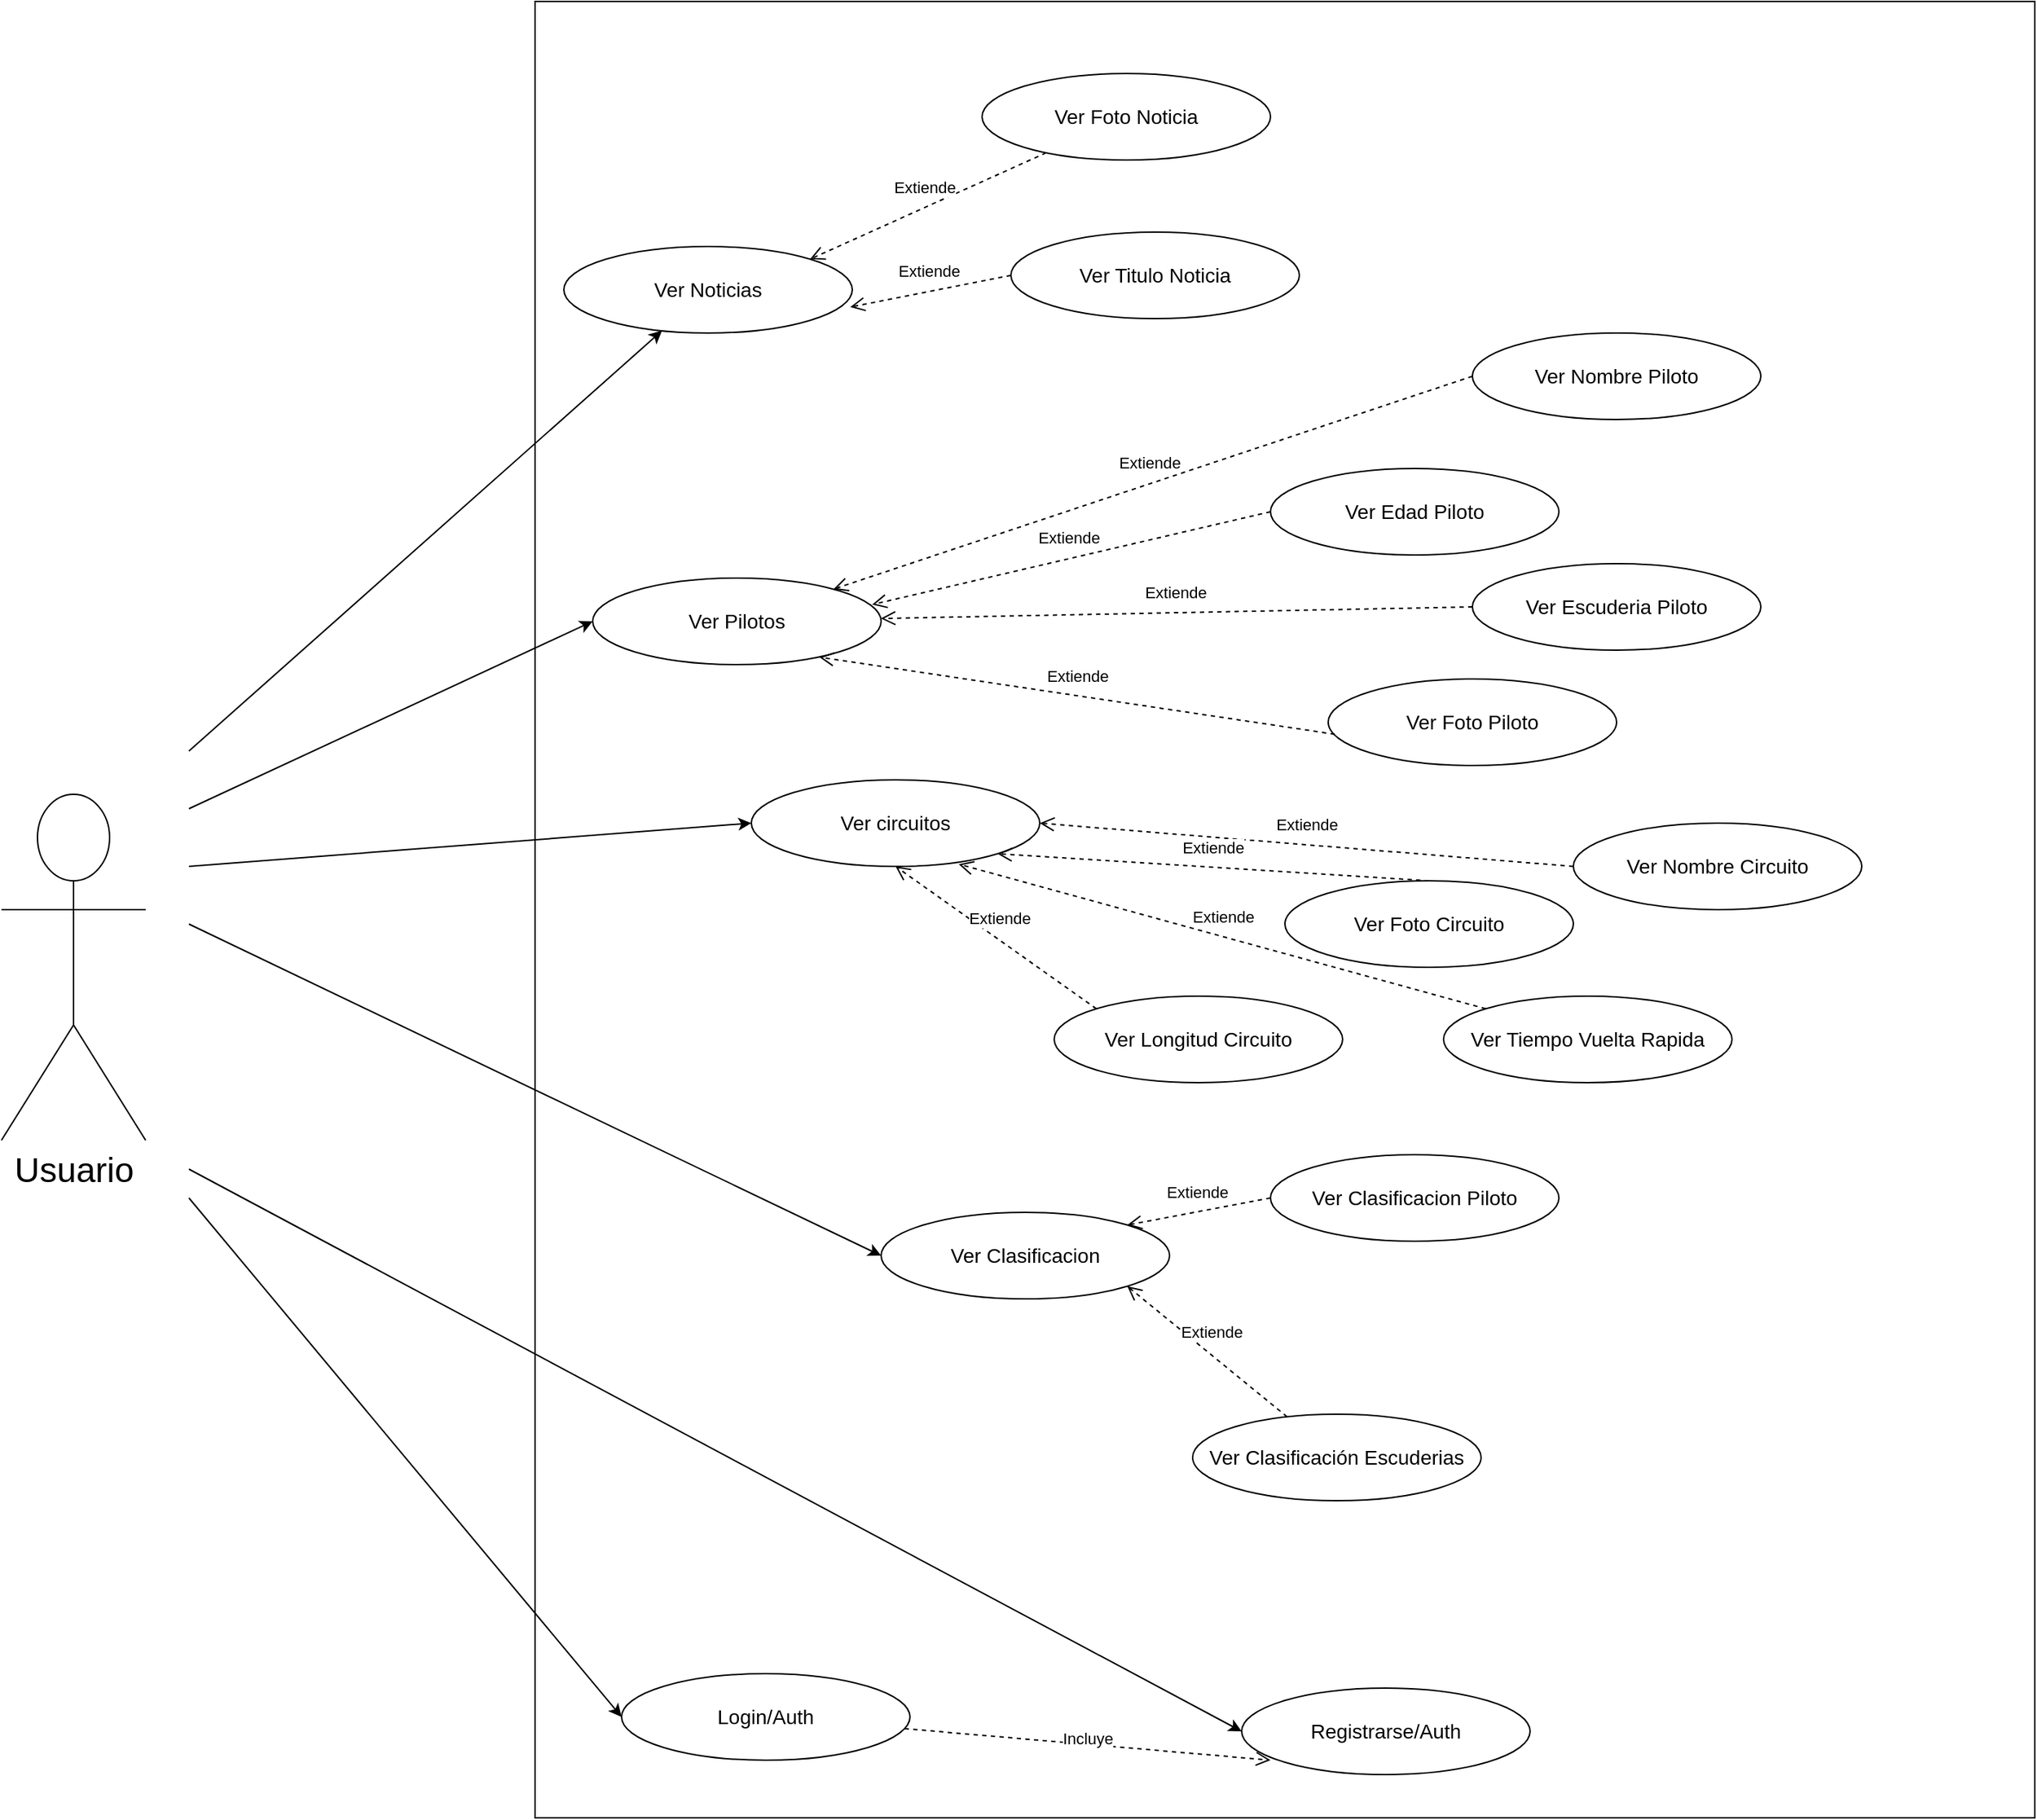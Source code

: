 <mxfile version="18.2.0" type="device"><diagram id="aCigKYo3MWbtAqlPg1q5" name="Page-1"><mxGraphModel dx="3935" dy="842" grid="1" gridSize="10" guides="1" tooltips="1" connect="1" arrows="1" fold="1" page="1" pageScale="1" pageWidth="1169" pageHeight="827" math="0" shadow="0"><root><mxCell id="0"/><mxCell id="1" parent="0"/><mxCell id="9oPcMuIs_UwL9AAC2TUf-1" value="&lt;font style=&quot;font-size: 24px&quot;&gt;Usuario&lt;/font&gt;" style="shape=umlActor;verticalLabelPosition=bottom;labelBackgroundColor=#ffffff;verticalAlign=top;html=1;outlineConnect=0;" parent="1" vertex="1"><mxGeometry x="-1410" y="640" width="100" height="240" as="geometry"/></mxCell><mxCell id="9oPcMuIs_UwL9AAC2TUf-2" value="" style="rounded=0;whiteSpace=wrap;html=1;" parent="1" vertex="1"><mxGeometry x="-1040" y="90" width="1040" height="1260" as="geometry"/></mxCell><mxCell id="9oPcMuIs_UwL9AAC2TUf-7" value="&lt;font style=&quot;font-size: 14px&quot;&gt;Ver Noticias&lt;/font&gt;" style="ellipse;whiteSpace=wrap;html=1;" parent="1" vertex="1"><mxGeometry x="-1020" y="260" width="200" height="60" as="geometry"/></mxCell><mxCell id="9oPcMuIs_UwL9AAC2TUf-10" value="&lt;font style=&quot;font-size: 14px&quot;&gt;Registrarse/Auth&lt;/font&gt;" style="ellipse;whiteSpace=wrap;html=1;" parent="1" vertex="1"><mxGeometry x="-550" y="1260" width="200" height="60" as="geometry"/></mxCell><mxCell id="9oPcMuIs_UwL9AAC2TUf-11" value="&lt;font style=&quot;font-size: 14px&quot;&gt;Login/Auth&lt;/font&gt;" style="ellipse;whiteSpace=wrap;html=1;" parent="1" vertex="1"><mxGeometry x="-980" y="1250" width="200" height="60" as="geometry"/></mxCell><mxCell id="9oPcMuIs_UwL9AAC2TUf-14" value="&lt;font style=&quot;font-size: 14px&quot;&gt;Ver Foto Noticia&lt;/font&gt;" style="ellipse;whiteSpace=wrap;html=1;" parent="1" vertex="1"><mxGeometry x="-730" y="140" width="200" height="60" as="geometry"/></mxCell><mxCell id="9oPcMuIs_UwL9AAC2TUf-15" value="&lt;font style=&quot;font-size: 14px&quot;&gt;Ver Titulo Noticia&lt;/font&gt;" style="ellipse;whiteSpace=wrap;html=1;" parent="1" vertex="1"><mxGeometry x="-710" y="250" width="200" height="60" as="geometry"/></mxCell><mxCell id="9oPcMuIs_UwL9AAC2TUf-16" value="&lt;font style=&quot;font-size: 14px&quot;&gt;Ver Pilotos&lt;/font&gt;" style="ellipse;whiteSpace=wrap;html=1;" parent="1" vertex="1"><mxGeometry x="-1000" y="490" width="200" height="60" as="geometry"/></mxCell><mxCell id="9oPcMuIs_UwL9AAC2TUf-17" value="&lt;font style=&quot;font-size: 14px&quot;&gt;Ver Nombre Piloto&lt;/font&gt;" style="ellipse;whiteSpace=wrap;html=1;" parent="1" vertex="1"><mxGeometry x="-390" y="320" width="200" height="60" as="geometry"/></mxCell><mxCell id="9oPcMuIs_UwL9AAC2TUf-18" value="&lt;font style=&quot;font-size: 14px&quot;&gt;Ver Foto Piloto&lt;/font&gt;" style="ellipse;whiteSpace=wrap;html=1;" parent="1" vertex="1"><mxGeometry x="-490" y="560" width="200" height="60" as="geometry"/></mxCell><mxCell id="9oPcMuIs_UwL9AAC2TUf-19" value="&lt;font style=&quot;font-size: 14px&quot;&gt;Ver Escuderia Piloto&lt;/font&gt;" style="ellipse;whiteSpace=wrap;html=1;" parent="1" vertex="1"><mxGeometry x="-390" y="480" width="200" height="60" as="geometry"/></mxCell><mxCell id="9oPcMuIs_UwL9AAC2TUf-21" style="edgeStyle=orthogonalEdgeStyle;rounded=0;orthogonalLoop=1;jettySize=auto;html=1;exitX=0.5;exitY=1;exitDx=0;exitDy=0;" parent="1" source="9oPcMuIs_UwL9AAC2TUf-19" target="9oPcMuIs_UwL9AAC2TUf-19" edge="1"><mxGeometry relative="1" as="geometry"/></mxCell><mxCell id="9oPcMuIs_UwL9AAC2TUf-22" value="&lt;font style=&quot;font-size: 14px&quot;&gt;Ver circuitos&lt;/font&gt;" style="ellipse;whiteSpace=wrap;html=1;" parent="1" vertex="1"><mxGeometry x="-890" y="630" width="200" height="60" as="geometry"/></mxCell><mxCell id="9oPcMuIs_UwL9AAC2TUf-23" value="&lt;font style=&quot;font-size: 14px&quot;&gt;Ver Nombre Circuito&lt;br&gt;&lt;/font&gt;" style="ellipse;whiteSpace=wrap;html=1;" parent="1" vertex="1"><mxGeometry x="-320" y="660" width="200" height="60" as="geometry"/></mxCell><mxCell id="9oPcMuIs_UwL9AAC2TUf-32" value="&lt;font style=&quot;font-size: 14px&quot;&gt;Ver Edad Piloto&lt;/font&gt;" style="ellipse;whiteSpace=wrap;html=1;" parent="1" vertex="1"><mxGeometry x="-530" y="414" width="200" height="60" as="geometry"/></mxCell><mxCell id="9oPcMuIs_UwL9AAC2TUf-35" value="" style="endArrow=classic;html=1;" parent="1" target="9oPcMuIs_UwL9AAC2TUf-7" edge="1"><mxGeometry width="50" height="50" relative="1" as="geometry"><mxPoint x="-1280" y="610" as="sourcePoint"/><mxPoint x="-1220" y="389" as="targetPoint"/></mxGeometry></mxCell><mxCell id="9oPcMuIs_UwL9AAC2TUf-41" value="Extiende" style="html=1;verticalAlign=bottom;endArrow=open;dashed=1;endSize=8;entryX=1;entryY=0;entryDx=0;entryDy=0;" parent="1" source="9oPcMuIs_UwL9AAC2TUf-14" target="9oPcMuIs_UwL9AAC2TUf-7" edge="1"><mxGeometry x="0.005" y="-5" relative="1" as="geometry"><mxPoint x="-639.55" y="266.42" as="sourcePoint"/><mxPoint x="-870.0" y="273.576" as="targetPoint"/><mxPoint as="offset"/></mxGeometry></mxCell><mxCell id="9oPcMuIs_UwL9AAC2TUf-42" value="Extiende" style="html=1;verticalAlign=bottom;endArrow=open;dashed=1;endSize=8;exitX=0;exitY=0.5;exitDx=0;exitDy=0;entryX=0.993;entryY=0.7;entryDx=0;entryDy=0;entryPerimeter=0;" parent="1" source="9oPcMuIs_UwL9AAC2TUf-15" target="9oPcMuIs_UwL9AAC2TUf-7" edge="1"><mxGeometry x="0.005" y="-5" relative="1" as="geometry"><mxPoint x="-619.55" y="316.42" as="sourcePoint"/><mxPoint x="-850.0" y="323.576" as="targetPoint"/><mxPoint as="offset"/></mxGeometry></mxCell><mxCell id="9oPcMuIs_UwL9AAC2TUf-43" value="" style="endArrow=classic;html=1;entryX=0;entryY=0.5;entryDx=0;entryDy=0;" parent="1" target="9oPcMuIs_UwL9AAC2TUf-10" edge="1"><mxGeometry width="50" height="50" relative="1" as="geometry"><mxPoint x="-1280" y="900" as="sourcePoint"/><mxPoint x="-918.735" y="218.735" as="targetPoint"/></mxGeometry></mxCell><mxCell id="9oPcMuIs_UwL9AAC2TUf-44" value="" style="endArrow=classic;html=1;entryX=0;entryY=0.5;entryDx=0;entryDy=0;" parent="1" target="9oPcMuIs_UwL9AAC2TUf-11" edge="1"><mxGeometry width="50" height="50" relative="1" as="geometry"><mxPoint x="-1280" y="920" as="sourcePoint"/><mxPoint x="-890.0" y="1045" as="targetPoint"/></mxGeometry></mxCell><mxCell id="9oPcMuIs_UwL9AAC2TUf-45" value="Incluye" style="html=1;verticalAlign=bottom;endArrow=open;dashed=1;endSize=8;entryX=0.1;entryY=0.833;entryDx=0;entryDy=0;entryPerimeter=0;" parent="1" source="9oPcMuIs_UwL9AAC2TUf-11" target="9oPcMuIs_UwL9AAC2TUf-10" edge="1"><mxGeometry x="0.005" y="-5" relative="1" as="geometry"><mxPoint x="-400.0" y="1090.0" as="sourcePoint"/><mxPoint x="-670.0" y="980" as="targetPoint"/><mxPoint as="offset"/></mxGeometry></mxCell><mxCell id="9oPcMuIs_UwL9AAC2TUf-46" value="" style="endArrow=classic;html=1;entryX=0;entryY=0.5;entryDx=0;entryDy=0;" parent="1" target="9oPcMuIs_UwL9AAC2TUf-16" edge="1"><mxGeometry width="50" height="50" relative="1" as="geometry"><mxPoint x="-1280" y="650" as="sourcePoint"/><mxPoint x="-900" y="920" as="targetPoint"/></mxGeometry></mxCell><mxCell id="9oPcMuIs_UwL9AAC2TUf-47" value="Extiende" style="html=1;verticalAlign=bottom;endArrow=open;dashed=1;endSize=8;exitX=0;exitY=0.5;exitDx=0;exitDy=0;" parent="1" source="9oPcMuIs_UwL9AAC2TUf-17" target="9oPcMuIs_UwL9AAC2TUf-16" edge="1"><mxGeometry x="0.005" y="-5" relative="1" as="geometry"><mxPoint x="-710" y="414.0" as="sourcePoint"/><mxPoint x="-980" y="304.0" as="targetPoint"/><mxPoint as="offset"/></mxGeometry></mxCell><mxCell id="9oPcMuIs_UwL9AAC2TUf-48" value="Extiende" style="html=1;verticalAlign=bottom;endArrow=open;dashed=1;endSize=8;exitX=0;exitY=0.5;exitDx=0;exitDy=0;entryX=0.969;entryY=0.306;entryDx=0;entryDy=0;entryPerimeter=0;" parent="1" source="9oPcMuIs_UwL9AAC2TUf-32" target="9oPcMuIs_UwL9AAC2TUf-16" edge="1"><mxGeometry x="0.005" y="-5" relative="1" as="geometry"><mxPoint x="-675" y="420.0" as="sourcePoint"/><mxPoint x="-839.371" y="504.129" as="targetPoint"/><mxPoint as="offset"/></mxGeometry></mxCell><mxCell id="9oPcMuIs_UwL9AAC2TUf-49" value="Extiende" style="html=1;verticalAlign=bottom;endArrow=open;dashed=1;endSize=8;exitX=0;exitY=0.5;exitDx=0;exitDy=0;exitPerimeter=0;" parent="1" source="9oPcMuIs_UwL9AAC2TUf-19" target="9oPcMuIs_UwL9AAC2TUf-16" edge="1"><mxGeometry x="0.005" y="-5" relative="1" as="geometry"><mxPoint x="-685" y="555.87" as="sourcePoint"/><mxPoint x="-849.371" y="639.999" as="targetPoint"/><mxPoint as="offset"/></mxGeometry></mxCell><mxCell id="9oPcMuIs_UwL9AAC2TUf-50" value="Extiende" style="html=1;verticalAlign=bottom;endArrow=open;dashed=1;endSize=8;exitX=0.023;exitY=0.639;exitDx=0;exitDy=0;exitPerimeter=0;entryX=0.786;entryY=0.914;entryDx=0;entryDy=0;entryPerimeter=0;" parent="1" source="9oPcMuIs_UwL9AAC2TUf-18" target="9oPcMuIs_UwL9AAC2TUf-16" edge="1"><mxGeometry x="0.005" y="-5" relative="1" as="geometry"><mxPoint x="-705.63" y="615.87" as="sourcePoint"/><mxPoint x="-870.001" y="699.999" as="targetPoint"/><mxPoint as="offset"/></mxGeometry></mxCell><mxCell id="9oPcMuIs_UwL9AAC2TUf-52" value="" style="endArrow=classic;html=1;entryX=0;entryY=0.5;entryDx=0;entryDy=0;" parent="1" target="9oPcMuIs_UwL9AAC2TUf-22" edge="1"><mxGeometry width="50" height="50" relative="1" as="geometry"><mxPoint x="-1280" y="690" as="sourcePoint"/><mxPoint x="-910" y="1110" as="targetPoint"/></mxGeometry></mxCell><mxCell id="9oPcMuIs_UwL9AAC2TUf-53" value="Extiende" style="html=1;verticalAlign=bottom;endArrow=open;dashed=1;endSize=8;exitX=0;exitY=0.5;exitDx=0;exitDy=0;entryX=1;entryY=0.5;entryDx=0;entryDy=0;" parent="1" source="9oPcMuIs_UwL9AAC2TUf-23" target="9oPcMuIs_UwL9AAC2TUf-22" edge="1"><mxGeometry x="0.005" y="-5" relative="1" as="geometry"><mxPoint x="-343.8" y="710.0" as="sourcePoint"/><mxPoint x="-480" y="739" as="targetPoint"/><mxPoint as="offset"/></mxGeometry></mxCell><mxCell id="9oPcMuIs_UwL9AAC2TUf-56" value="" style="endArrow=classic;html=1;entryX=0;entryY=0.5;entryDx=0;entryDy=0;" parent="1" target="6Onaj5HJBuF_FjBab4ol-9" edge="1"><mxGeometry width="50" height="50" relative="1" as="geometry"><mxPoint x="-1280" y="730" as="sourcePoint"/><mxPoint x="-700" y="869.98" as="targetPoint"/></mxGeometry></mxCell><mxCell id="9oPcMuIs_UwL9AAC2TUf-70" style="edgeStyle=orthogonalEdgeStyle;rounded=0;orthogonalLoop=1;jettySize=auto;html=1;exitX=0.5;exitY=1;exitDx=0;exitDy=0;" parent="1" source="9oPcMuIs_UwL9AAC2TUf-11" target="9oPcMuIs_UwL9AAC2TUf-11" edge="1"><mxGeometry relative="1" as="geometry"/></mxCell><mxCell id="6Onaj5HJBuF_FjBab4ol-2" value="&lt;font style=&quot;font-size: 14px&quot;&gt;Ver Foto Circuito&lt;/font&gt;" style="ellipse;whiteSpace=wrap;html=1;" vertex="1" parent="1"><mxGeometry x="-520" y="700" width="200" height="60" as="geometry"/></mxCell><mxCell id="6Onaj5HJBuF_FjBab4ol-4" value="Extiende" style="html=1;verticalAlign=bottom;endArrow=open;dashed=1;endSize=8;exitX=0.5;exitY=0;exitDx=0;exitDy=0;entryX=1;entryY=1;entryDx=0;entryDy=0;" edge="1" parent="1" source="6Onaj5HJBuF_FjBab4ol-2" target="9oPcMuIs_UwL9AAC2TUf-22"><mxGeometry x="0.005" y="-5" relative="1" as="geometry"><mxPoint x="-490.0" y="680" as="sourcePoint"/><mxPoint x="-680.0" y="670" as="targetPoint"/><mxPoint as="offset"/></mxGeometry></mxCell><mxCell id="6Onaj5HJBuF_FjBab4ol-5" value="&lt;font style=&quot;font-size: 14px&quot;&gt;Ver Tiempo Vuelta Rapida&lt;br&gt;&lt;/font&gt;" style="ellipse;whiteSpace=wrap;html=1;" vertex="1" parent="1"><mxGeometry x="-410" y="780" width="200" height="60" as="geometry"/></mxCell><mxCell id="6Onaj5HJBuF_FjBab4ol-6" value="Extiende" style="html=1;verticalAlign=bottom;endArrow=open;dashed=1;endSize=8;exitX=0;exitY=0;exitDx=0;exitDy=0;entryX=0.719;entryY=0.974;entryDx=0;entryDy=0;entryPerimeter=0;" edge="1" parent="1" source="6Onaj5HJBuF_FjBab4ol-5" target="9oPcMuIs_UwL9AAC2TUf-22"><mxGeometry x="0.005" y="-5" relative="1" as="geometry"><mxPoint x="-450" y="710" as="sourcePoint"/><mxPoint x="-709.289" y="691.213" as="targetPoint"/><mxPoint as="offset"/></mxGeometry></mxCell><mxCell id="6Onaj5HJBuF_FjBab4ol-7" value="&lt;font style=&quot;font-size: 14px&quot;&gt;Ver Longitud Circuito&lt;br&gt;&lt;/font&gt;" style="ellipse;whiteSpace=wrap;html=1;" vertex="1" parent="1"><mxGeometry x="-680" y="780" width="200" height="60" as="geometry"/></mxCell><mxCell id="6Onaj5HJBuF_FjBab4ol-8" value="Extiende" style="html=1;verticalAlign=bottom;endArrow=open;dashed=1;endSize=8;exitX=0;exitY=0;exitDx=0;exitDy=0;entryX=0.5;entryY=1;entryDx=0;entryDy=0;" edge="1" parent="1" source="6Onaj5HJBuF_FjBab4ol-7" target="9oPcMuIs_UwL9AAC2TUf-22"><mxGeometry x="0.005" y="-5" relative="1" as="geometry"><mxPoint x="-370.711" y="798.787" as="sourcePoint"/><mxPoint x="-736.2" y="698.44" as="targetPoint"/><mxPoint as="offset"/></mxGeometry></mxCell><mxCell id="6Onaj5HJBuF_FjBab4ol-9" value="&lt;font style=&quot;font-size: 14px&quot;&gt;Ver Clasificacion&lt;/font&gt;" style="ellipse;whiteSpace=wrap;html=1;" vertex="1" parent="1"><mxGeometry x="-800" y="930" width="200" height="60" as="geometry"/></mxCell><mxCell id="6Onaj5HJBuF_FjBab4ol-10" value="&lt;font style=&quot;font-size: 14px&quot;&gt;Ver Clasificación Escuderias&lt;br&gt;&lt;/font&gt;" style="ellipse;whiteSpace=wrap;html=1;" vertex="1" parent="1"><mxGeometry x="-584" y="1070" width="200" height="60" as="geometry"/></mxCell><mxCell id="6Onaj5HJBuF_FjBab4ol-11" value="&lt;font style=&quot;font-size: 14px&quot;&gt;Ver Clasificacion Piloto&lt;br&gt;&lt;/font&gt;" style="ellipse;whiteSpace=wrap;html=1;" vertex="1" parent="1"><mxGeometry x="-530" y="890" width="200" height="60" as="geometry"/></mxCell><mxCell id="6Onaj5HJBuF_FjBab4ol-12" value="Extiende" style="html=1;verticalAlign=bottom;endArrow=open;dashed=1;endSize=8;exitX=0;exitY=0.5;exitDx=0;exitDy=0;entryX=1;entryY=0;entryDx=0;entryDy=0;" edge="1" parent="1" source="6Onaj5HJBuF_FjBab4ol-11" target="6Onaj5HJBuF_FjBab4ol-9"><mxGeometry x="0.005" y="-5" relative="1" as="geometry"><mxPoint x="-410.711" y="1058.787" as="sourcePoint"/><mxPoint x="-550" y="960" as="targetPoint"/><mxPoint as="offset"/></mxGeometry></mxCell><mxCell id="6Onaj5HJBuF_FjBab4ol-13" value="Extiende" style="html=1;verticalAlign=bottom;endArrow=open;dashed=1;endSize=8;entryX=1;entryY=1;entryDx=0;entryDy=0;" edge="1" parent="1" source="6Onaj5HJBuF_FjBab4ol-10" target="6Onaj5HJBuF_FjBab4ol-9"><mxGeometry x="0.005" y="-5" relative="1" as="geometry"><mxPoint x="-520.0" y="930" as="sourcePoint"/><mxPoint x="-619.289" y="948.787" as="targetPoint"/><mxPoint as="offset"/></mxGeometry></mxCell></root></mxGraphModel></diagram></mxfile>